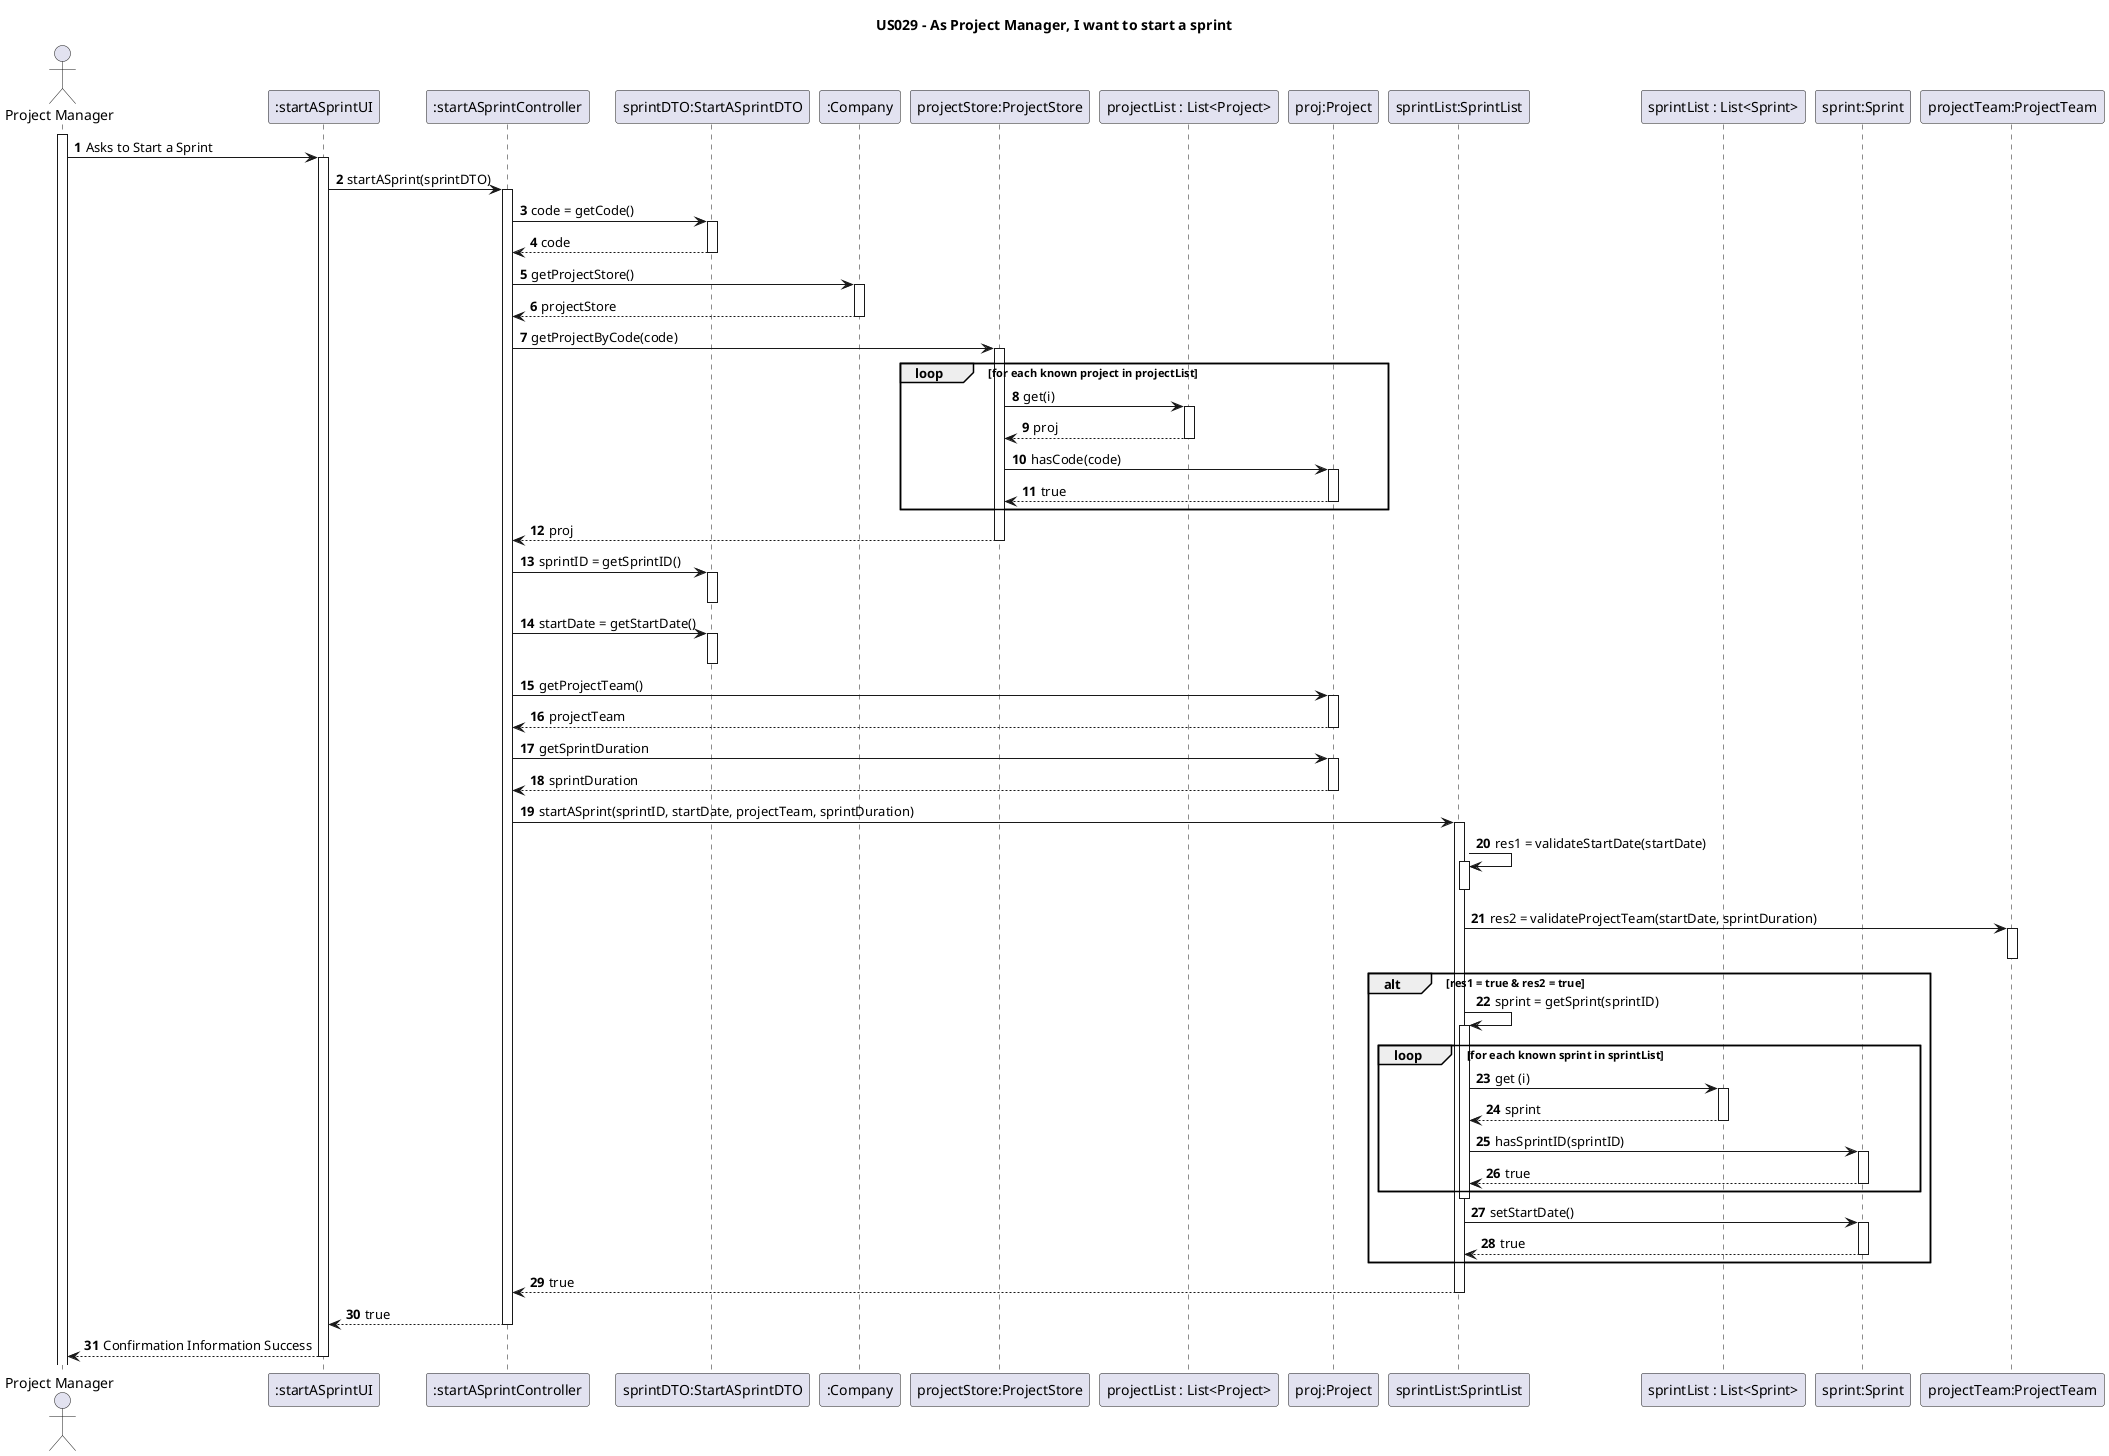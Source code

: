 @startuml
'https://plantuml.com/sequence-diagram

title US029 - As Project Manager, I want to start a sprint

autoactivate on
autonumber

actor "Project Manager" as ProjectManager
participant ":startASprintUI" as UI
participant ":startASprintController" as Ctrl
participant "sprintDTO:StartASprintDTO" as sprintDTO
participant ":Company" as company
participant "projectStore:ProjectStore" as projectStore
participant "projectList : List<Project>" as projectList
participant "proj:Project" as proj
participant "sprintList:SprintList" as sprintList
participant "sprintList : List<Sprint>" as listSprint
participant "sprint:Sprint" as sprint
participant "projectTeam:ProjectTeam" as projectTeam

activate ProjectManager

ProjectManager -> UI: Asks to Start a Sprint
UI -> Ctrl: startASprint(sprintDTO)
Ctrl -> sprintDTO: code = getCode()
sprintDTO --> Ctrl: code
deactivate sprintDTO
Ctrl -> company: getProjectStore()
company --> Ctrl: projectStore
Ctrl -> projectStore: getProjectByCode(code)
loop  for each known project in projectList
projectStore -> projectList: get(i)
projectList --> projectStore: proj
projectStore -> proj: hasCode(code)
return true
end
return proj
Ctrl -> sprintDTO: sprintID = getSprintID()
deactivate sprintDTO
Ctrl -> sprintDTO: startDate = getStartDate()
deactivate sprintDTO
Ctrl -> proj: getProjectTeam()
proj --> Ctrl: projectTeam
Ctrl -> proj: getSprintDuration
proj --> Ctrl: sprintDuration
deactivate proj
Ctrl -> sprintList: startASprint(sprintID, startDate, projectTeam, sprintDuration)
sprintList -> sprintList: res1 = validateStartDate(startDate)
deactivate sprintList
sprintList -> projectTeam: res2 = validateProjectTeam(startDate, sprintDuration)
deactivate projectTeam
alt res1 = true & res2 = true
sprintList -> sprintList: sprint = getSprint(sprintID)
loop for each known sprint in sprintList
sprintList -> listSprint: get (i)
listSprint --> sprintList: sprint
sprintList -> sprint: hasSprintID(sprintID)
return true
end
deactivate sprintList
sprintList -> sprint: setStartDate()
sprint --> sprintList: true
end
sprintList --> Ctrl: true
Ctrl --> UI: true
UI --> ProjectManager: Confirmation Information Success
@enduml